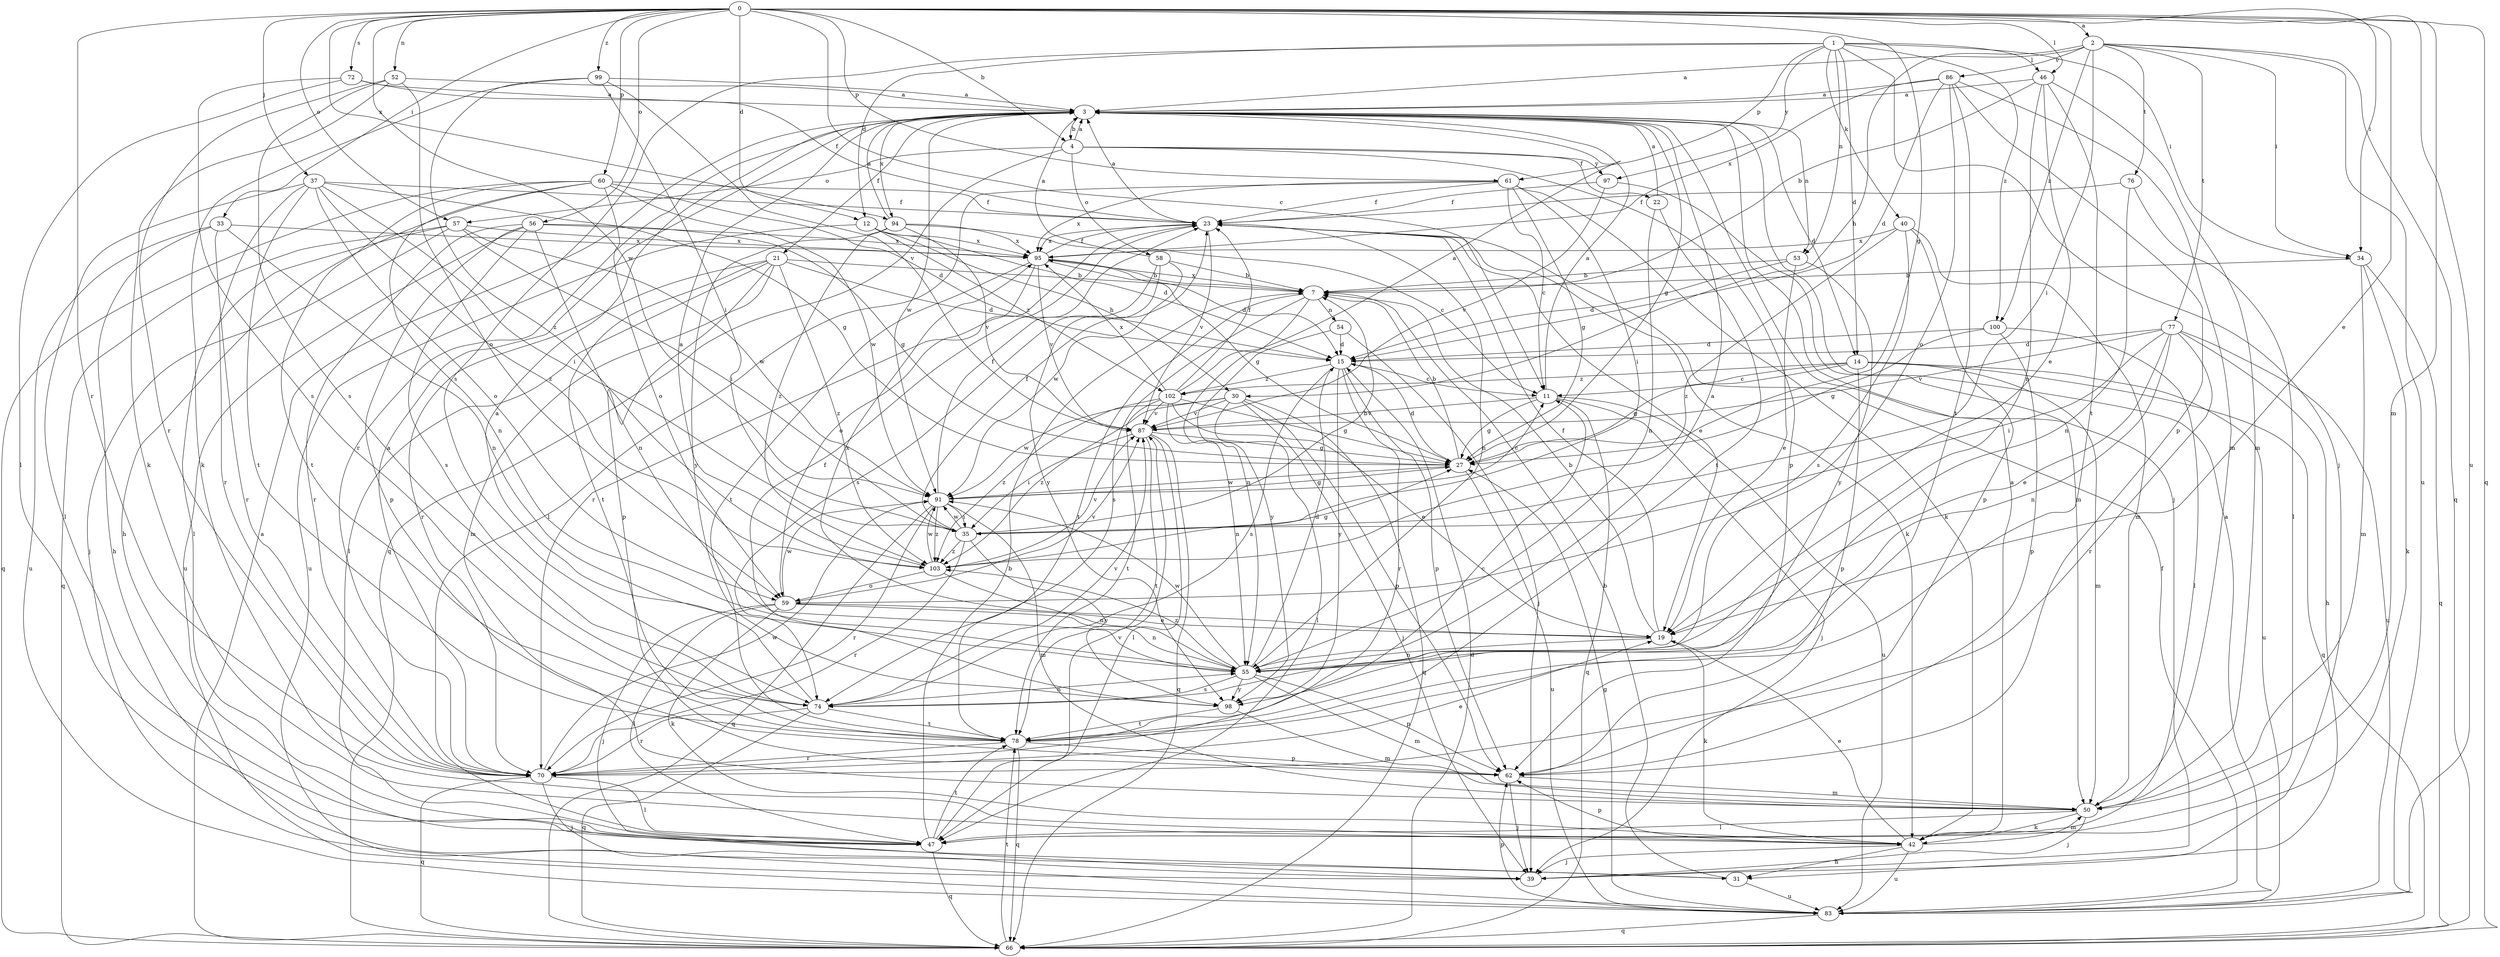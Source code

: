 strict digraph  {
0;
1;
2;
3;
4;
7;
11;
12;
14;
15;
19;
21;
22;
23;
27;
30;
31;
33;
34;
35;
37;
39;
40;
42;
46;
47;
50;
52;
53;
54;
55;
56;
57;
58;
59;
60;
61;
62;
66;
70;
72;
74;
76;
77;
78;
83;
86;
87;
91;
94;
95;
97;
98;
99;
100;
102;
103;
0 -> 2  [label=a];
0 -> 4  [label=b];
0 -> 11  [label=c];
0 -> 12  [label=d];
0 -> 19  [label=e];
0 -> 27  [label=g];
0 -> 33  [label=i];
0 -> 34  [label=i];
0 -> 37  [label=j];
0 -> 46  [label=l];
0 -> 50  [label=m];
0 -> 52  [label=n];
0 -> 56  [label=o];
0 -> 57  [label=o];
0 -> 60  [label=p];
0 -> 61  [label=p];
0 -> 66  [label=q];
0 -> 70  [label=r];
0 -> 72  [label=s];
0 -> 83  [label=u];
0 -> 91  [label=w];
0 -> 94  [label=x];
0 -> 99  [label=z];
1 -> 12  [label=d];
1 -> 14  [label=d];
1 -> 34  [label=i];
1 -> 39  [label=j];
1 -> 40  [label=k];
1 -> 46  [label=l];
1 -> 53  [label=n];
1 -> 61  [label=p];
1 -> 74  [label=s];
1 -> 97  [label=y];
1 -> 100  [label=z];
2 -> 3  [label=a];
2 -> 30  [label=h];
2 -> 34  [label=i];
2 -> 35  [label=i];
2 -> 66  [label=q];
2 -> 76  [label=t];
2 -> 77  [label=t];
2 -> 83  [label=u];
2 -> 86  [label=v];
2 -> 100  [label=z];
3 -> 4  [label=b];
3 -> 14  [label=d];
3 -> 21  [label=f];
3 -> 27  [label=g];
3 -> 39  [label=j];
3 -> 53  [label=n];
3 -> 70  [label=r];
3 -> 91  [label=w];
3 -> 94  [label=x];
4 -> 3  [label=a];
4 -> 22  [label=f];
4 -> 57  [label=o];
4 -> 58  [label=o];
4 -> 62  [label=p];
4 -> 66  [label=q];
4 -> 97  [label=y];
7 -> 54  [label=n];
7 -> 55  [label=n];
7 -> 74  [label=s];
7 -> 78  [label=t];
7 -> 95  [label=x];
11 -> 3  [label=a];
11 -> 27  [label=g];
11 -> 39  [label=j];
11 -> 66  [label=q];
11 -> 83  [label=u];
11 -> 87  [label=v];
12 -> 15  [label=d];
12 -> 30  [label=h];
12 -> 83  [label=u];
12 -> 95  [label=x];
12 -> 102  [label=z];
14 -> 11  [label=c];
14 -> 27  [label=g];
14 -> 50  [label=m];
14 -> 62  [label=p];
14 -> 66  [label=q];
14 -> 83  [label=u];
14 -> 102  [label=z];
15 -> 11  [label=c];
15 -> 62  [label=p];
15 -> 70  [label=r];
15 -> 74  [label=s];
15 -> 98  [label=y];
15 -> 102  [label=z];
19 -> 7  [label=b];
19 -> 23  [label=f];
19 -> 42  [label=k];
19 -> 55  [label=n];
19 -> 95  [label=x];
21 -> 7  [label=b];
21 -> 15  [label=d];
21 -> 47  [label=l];
21 -> 50  [label=m];
21 -> 62  [label=p];
21 -> 70  [label=r];
21 -> 78  [label=t];
21 -> 103  [label=z];
22 -> 3  [label=a];
22 -> 55  [label=n];
22 -> 78  [label=t];
23 -> 3  [label=a];
23 -> 19  [label=e];
23 -> 42  [label=k];
23 -> 55  [label=n];
23 -> 70  [label=r];
23 -> 87  [label=v];
23 -> 95  [label=x];
27 -> 7  [label=b];
27 -> 15  [label=d];
27 -> 83  [label=u];
27 -> 91  [label=w];
30 -> 39  [label=j];
30 -> 47  [label=l];
30 -> 62  [label=p];
30 -> 66  [label=q];
30 -> 87  [label=v];
30 -> 91  [label=w];
30 -> 103  [label=z];
31 -> 7  [label=b];
31 -> 83  [label=u];
33 -> 31  [label=h];
33 -> 55  [label=n];
33 -> 70  [label=r];
33 -> 83  [label=u];
33 -> 95  [label=x];
34 -> 7  [label=b];
34 -> 42  [label=k];
34 -> 50  [label=m];
34 -> 66  [label=q];
35 -> 7  [label=b];
35 -> 23  [label=f];
35 -> 70  [label=r];
35 -> 91  [label=w];
35 -> 98  [label=y];
35 -> 103  [label=z];
37 -> 23  [label=f];
37 -> 27  [label=g];
37 -> 35  [label=i];
37 -> 47  [label=l];
37 -> 59  [label=o];
37 -> 70  [label=r];
37 -> 78  [label=t];
37 -> 103  [label=z];
40 -> 50  [label=m];
40 -> 62  [label=p];
40 -> 74  [label=s];
40 -> 95  [label=x];
40 -> 103  [label=z];
42 -> 3  [label=a];
42 -> 19  [label=e];
42 -> 31  [label=h];
42 -> 39  [label=j];
42 -> 50  [label=m];
42 -> 62  [label=p];
42 -> 83  [label=u];
46 -> 3  [label=a];
46 -> 7  [label=b];
46 -> 19  [label=e];
46 -> 50  [label=m];
46 -> 55  [label=n];
46 -> 78  [label=t];
47 -> 7  [label=b];
47 -> 66  [label=q];
47 -> 78  [label=t];
47 -> 87  [label=v];
50 -> 39  [label=j];
50 -> 42  [label=k];
50 -> 47  [label=l];
52 -> 3  [label=a];
52 -> 42  [label=k];
52 -> 59  [label=o];
52 -> 70  [label=r];
52 -> 74  [label=s];
53 -> 7  [label=b];
53 -> 15  [label=d];
53 -> 19  [label=e];
53 -> 98  [label=y];
54 -> 15  [label=d];
54 -> 39  [label=j];
54 -> 98  [label=y];
55 -> 3  [label=a];
55 -> 15  [label=d];
55 -> 50  [label=m];
55 -> 62  [label=p];
55 -> 74  [label=s];
55 -> 91  [label=w];
55 -> 98  [label=y];
55 -> 103  [label=z];
56 -> 27  [label=g];
56 -> 55  [label=n];
56 -> 62  [label=p];
56 -> 70  [label=r];
56 -> 74  [label=s];
56 -> 83  [label=u];
56 -> 95  [label=x];
57 -> 35  [label=i];
57 -> 39  [label=j];
57 -> 47  [label=l];
57 -> 66  [label=q];
57 -> 91  [label=w];
57 -> 95  [label=x];
58 -> 3  [label=a];
58 -> 7  [label=b];
58 -> 74  [label=s];
58 -> 91  [label=w];
58 -> 98  [label=y];
59 -> 19  [label=e];
59 -> 39  [label=j];
59 -> 42  [label=k];
59 -> 47  [label=l];
59 -> 55  [label=n];
59 -> 87  [label=v];
59 -> 91  [label=w];
60 -> 15  [label=d];
60 -> 23  [label=f];
60 -> 31  [label=h];
60 -> 55  [label=n];
60 -> 59  [label=o];
60 -> 66  [label=q];
60 -> 78  [label=t];
60 -> 91  [label=w];
61 -> 11  [label=c];
61 -> 23  [label=f];
61 -> 27  [label=g];
61 -> 35  [label=i];
61 -> 42  [label=k];
61 -> 47  [label=l];
61 -> 95  [label=x];
62 -> 39  [label=j];
62 -> 50  [label=m];
66 -> 3  [label=a];
66 -> 15  [label=d];
66 -> 78  [label=t];
70 -> 3  [label=a];
70 -> 19  [label=e];
70 -> 39  [label=j];
70 -> 47  [label=l];
70 -> 66  [label=q];
70 -> 91  [label=w];
72 -> 3  [label=a];
72 -> 23  [label=f];
72 -> 47  [label=l];
72 -> 74  [label=s];
74 -> 3  [label=a];
74 -> 55  [label=n];
74 -> 66  [label=q];
74 -> 70  [label=r];
74 -> 78  [label=t];
74 -> 87  [label=v];
76 -> 23  [label=f];
76 -> 47  [label=l];
76 -> 55  [label=n];
77 -> 15  [label=d];
77 -> 19  [label=e];
77 -> 31  [label=h];
77 -> 35  [label=i];
77 -> 55  [label=n];
77 -> 70  [label=r];
77 -> 83  [label=u];
77 -> 87  [label=v];
78 -> 11  [label=c];
78 -> 62  [label=p];
78 -> 66  [label=q];
78 -> 70  [label=r];
83 -> 3  [label=a];
83 -> 23  [label=f];
83 -> 27  [label=g];
83 -> 62  [label=p];
83 -> 66  [label=q];
86 -> 3  [label=a];
86 -> 15  [label=d];
86 -> 50  [label=m];
86 -> 59  [label=o];
86 -> 62  [label=p];
86 -> 78  [label=t];
86 -> 95  [label=x];
87 -> 27  [label=g];
87 -> 35  [label=i];
87 -> 47  [label=l];
87 -> 66  [label=q];
87 -> 78  [label=t];
91 -> 11  [label=c];
91 -> 23  [label=f];
91 -> 27  [label=g];
91 -> 35  [label=i];
91 -> 50  [label=m];
91 -> 66  [label=q];
91 -> 70  [label=r];
91 -> 103  [label=z];
94 -> 3  [label=a];
94 -> 11  [label=c];
94 -> 87  [label=v];
94 -> 95  [label=x];
94 -> 98  [label=y];
94 -> 103  [label=z];
95 -> 7  [label=b];
95 -> 15  [label=d];
95 -> 23  [label=f];
95 -> 27  [label=g];
95 -> 59  [label=o];
95 -> 78  [label=t];
95 -> 87  [label=v];
97 -> 23  [label=f];
97 -> 50  [label=m];
97 -> 87  [label=v];
98 -> 23  [label=f];
98 -> 50  [label=m];
98 -> 78  [label=t];
99 -> 3  [label=a];
99 -> 35  [label=i];
99 -> 42  [label=k];
99 -> 87  [label=v];
99 -> 103  [label=z];
100 -> 15  [label=d];
100 -> 27  [label=g];
100 -> 47  [label=l];
100 -> 62  [label=p];
102 -> 3  [label=a];
102 -> 19  [label=e];
102 -> 23  [label=f];
102 -> 27  [label=g];
102 -> 55  [label=n];
102 -> 78  [label=t];
102 -> 87  [label=v];
102 -> 95  [label=x];
102 -> 103  [label=z];
103 -> 3  [label=a];
103 -> 27  [label=g];
103 -> 55  [label=n];
103 -> 59  [label=o];
103 -> 87  [label=v];
103 -> 91  [label=w];
}
